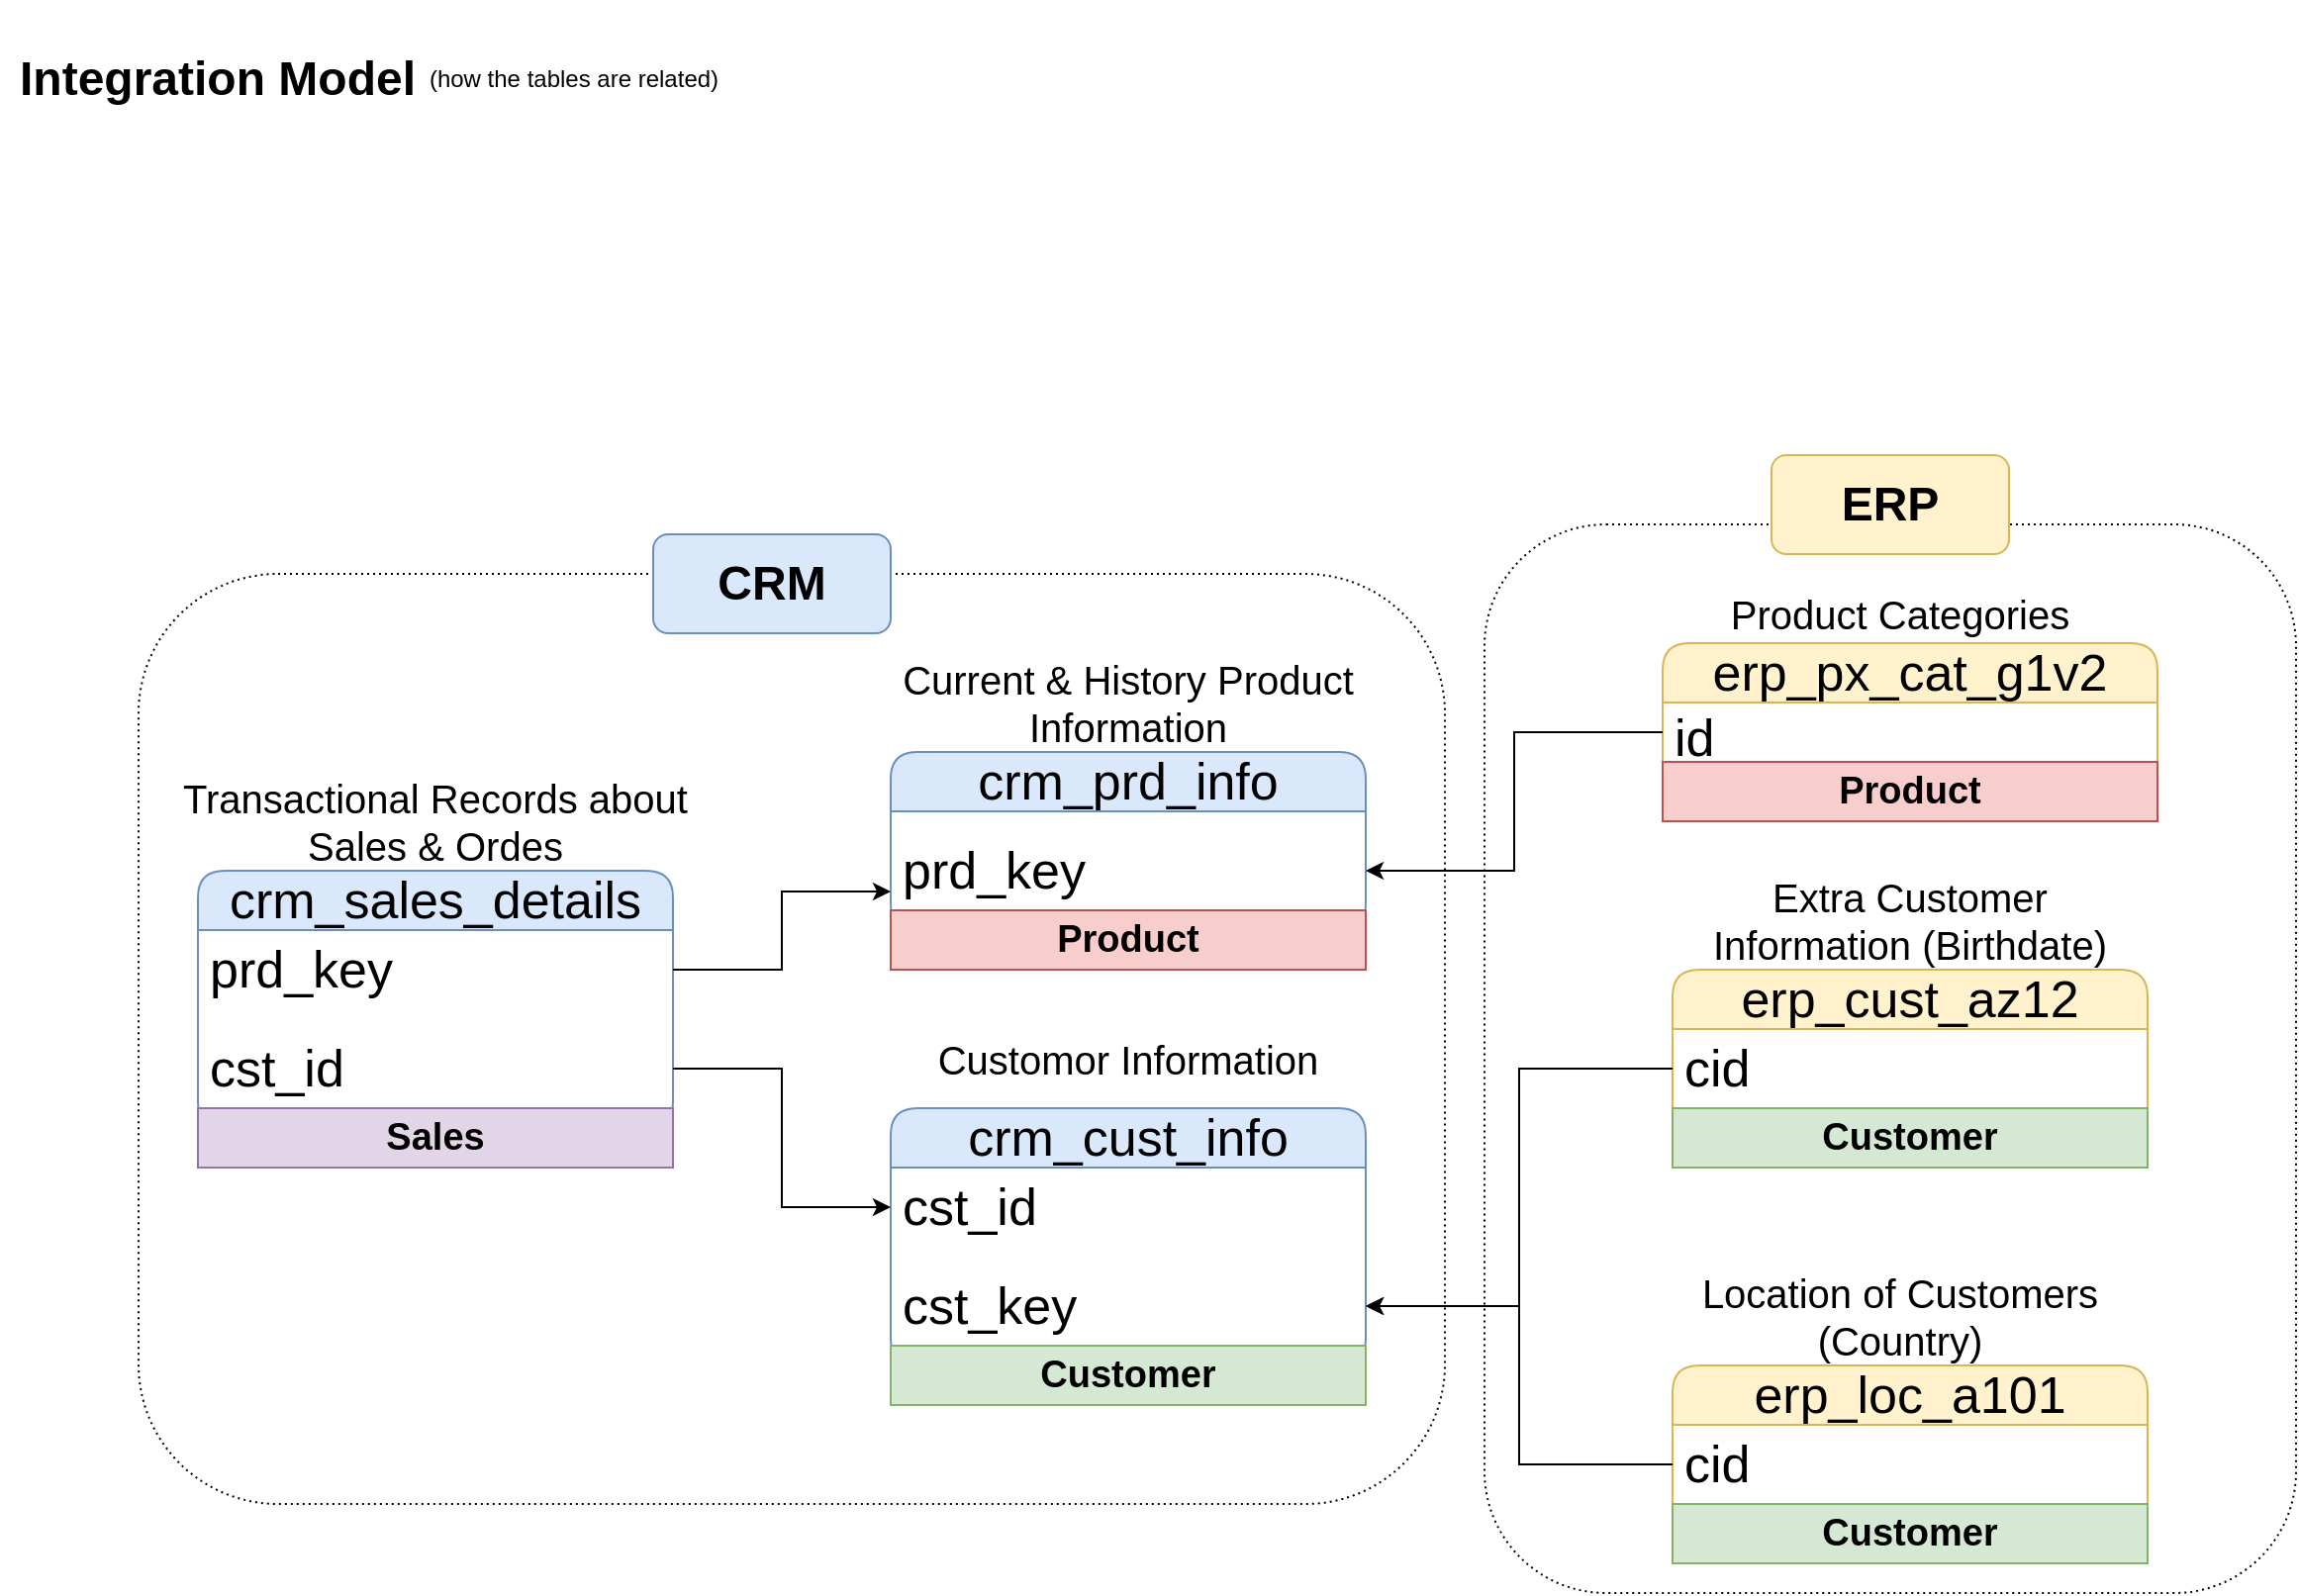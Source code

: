 <mxfile version="28.1.2">
  <diagram name="Stránka-1" id="PM8-xE5hffFL1sf-fdV_">
    <mxGraphModel dx="1340" dy="902" grid="1" gridSize="10" guides="1" tooltips="1" connect="1" arrows="1" fold="1" page="1" pageScale="1" pageWidth="1200" pageHeight="1920" math="0" shadow="0">
      <root>
        <mxCell id="0" />
        <mxCell id="1" parent="0" />
        <mxCell id="YlBTW5NButBAPzw3lULK-37" value="" style="rounded=1;whiteSpace=wrap;html=1;fillColor=none;dashed=1;dashPattern=1 2;" vertex="1" parent="1">
          <mxGeometry x="760" y="265" width="410" height="540" as="geometry" />
        </mxCell>
        <mxCell id="YlBTW5NButBAPzw3lULK-35" value="" style="rounded=1;whiteSpace=wrap;html=1;fillColor=none;dashed=1;dashPattern=1 2;" vertex="1" parent="1">
          <mxGeometry x="80" y="290" width="660" height="470" as="geometry" />
        </mxCell>
        <mxCell id="YlBTW5NButBAPzw3lULK-1" value="Integration Model" style="text;html=1;align=center;verticalAlign=middle;whiteSpace=wrap;rounded=0;fontSize=24;fontStyle=1" vertex="1" parent="1">
          <mxGeometry x="10" width="220" height="80" as="geometry" />
        </mxCell>
        <mxCell id="YlBTW5NButBAPzw3lULK-2" value="(how the tables are related)" style="text;html=1;align=center;verticalAlign=middle;whiteSpace=wrap;rounded=0;" vertex="1" parent="1">
          <mxGeometry x="210" y="25" width="180" height="30" as="geometry" />
        </mxCell>
        <mxCell id="YlBTW5NButBAPzw3lULK-3" value="crm_cust_info" style="swimlane;fontStyle=0;childLayout=stackLayout;horizontal=1;startSize=30;horizontalStack=0;resizeParent=1;resizeParentMax=0;resizeLast=0;collapsible=1;marginBottom=0;whiteSpace=wrap;html=1;rounded=1;fillColor=#dae8fc;strokeColor=#6c8ebf;fontSize=26;" vertex="1" parent="1">
          <mxGeometry x="460" y="560" width="240" height="130" as="geometry" />
        </mxCell>
        <mxCell id="YlBTW5NButBAPzw3lULK-4" value="cst_id" style="text;strokeColor=none;fillColor=none;align=left;verticalAlign=middle;spacingLeft=4;spacingRight=4;overflow=hidden;points=[[0,0.5],[1,0.5]];portConstraint=eastwest;rotatable=0;whiteSpace=wrap;html=1;fontSize=26;" vertex="1" parent="YlBTW5NButBAPzw3lULK-3">
          <mxGeometry y="30" width="240" height="40" as="geometry" />
        </mxCell>
        <mxCell id="YlBTW5NButBAPzw3lULK-24" value="cst_key" style="text;strokeColor=none;fillColor=none;align=left;verticalAlign=middle;spacingLeft=4;spacingRight=4;overflow=hidden;points=[[0,0.5],[1,0.5]];portConstraint=eastwest;rotatable=0;whiteSpace=wrap;html=1;fontSize=26;" vertex="1" parent="YlBTW5NButBAPzw3lULK-3">
          <mxGeometry y="70" width="240" height="60" as="geometry" />
        </mxCell>
        <mxCell id="YlBTW5NButBAPzw3lULK-7" value="Customor Information" style="text;html=1;align=center;verticalAlign=middle;whiteSpace=wrap;rounded=0;fontSize=20;" vertex="1" parent="1">
          <mxGeometry x="480" y="520" width="200" height="30" as="geometry" />
        </mxCell>
        <mxCell id="YlBTW5NButBAPzw3lULK-10" value="crm_prd_info" style="swimlane;fontStyle=0;childLayout=stackLayout;horizontal=1;startSize=30;horizontalStack=0;resizeParent=1;resizeParentMax=0;resizeLast=0;collapsible=1;marginBottom=0;whiteSpace=wrap;html=1;rounded=1;fillColor=#dae8fc;strokeColor=#6c8ebf;fontSize=26;" vertex="1" parent="1">
          <mxGeometry x="460" y="380" width="240" height="90" as="geometry" />
        </mxCell>
        <mxCell id="YlBTW5NButBAPzw3lULK-11" value="prd_key" style="text;strokeColor=none;fillColor=none;align=left;verticalAlign=middle;spacingLeft=4;spacingRight=4;overflow=hidden;points=[[0,0.5],[1,0.5]];portConstraint=eastwest;rotatable=0;whiteSpace=wrap;html=1;fontSize=26;" vertex="1" parent="YlBTW5NButBAPzw3lULK-10">
          <mxGeometry y="30" width="240" height="60" as="geometry" />
        </mxCell>
        <mxCell id="YlBTW5NButBAPzw3lULK-13" value="crm_sales_details" style="swimlane;fontStyle=0;childLayout=stackLayout;horizontal=1;startSize=30;horizontalStack=0;resizeParent=1;resizeParentMax=0;resizeLast=0;collapsible=1;marginBottom=0;whiteSpace=wrap;html=1;rounded=1;fillColor=#dae8fc;strokeColor=#6c8ebf;fontSize=26;" vertex="1" parent="1">
          <mxGeometry x="110" y="440" width="240" height="130" as="geometry" />
        </mxCell>
        <mxCell id="YlBTW5NButBAPzw3lULK-14" value="prd_key" style="text;strokeColor=none;fillColor=none;align=left;verticalAlign=middle;spacingLeft=4;spacingRight=4;overflow=hidden;points=[[0,0.5],[1,0.5]];portConstraint=eastwest;rotatable=0;whiteSpace=wrap;html=1;fontSize=26;" vertex="1" parent="YlBTW5NButBAPzw3lULK-13">
          <mxGeometry y="30" width="240" height="40" as="geometry" />
        </mxCell>
        <mxCell id="YlBTW5NButBAPzw3lULK-16" value="cst_id" style="text;strokeColor=none;fillColor=none;align=left;verticalAlign=middle;spacingLeft=4;spacingRight=4;overflow=hidden;points=[[0,0.5],[1,0.5]];portConstraint=eastwest;rotatable=0;whiteSpace=wrap;html=1;fontSize=26;" vertex="1" parent="YlBTW5NButBAPzw3lULK-13">
          <mxGeometry y="70" width="240" height="60" as="geometry" />
        </mxCell>
        <mxCell id="YlBTW5NButBAPzw3lULK-15" value="Transactional Records about Sales &amp;amp; Ordes" style="text;html=1;align=center;verticalAlign=middle;whiteSpace=wrap;rounded=0;fontSize=20;" vertex="1" parent="1">
          <mxGeometry x="80" y="400" width="300" height="30" as="geometry" />
        </mxCell>
        <mxCell id="YlBTW5NButBAPzw3lULK-12" value="Current &amp;amp; History Product Information" style="text;html=1;align=center;verticalAlign=middle;whiteSpace=wrap;rounded=0;fontSize=20;" vertex="1" parent="1">
          <mxGeometry x="460" y="340" width="240" height="30" as="geometry" />
        </mxCell>
        <mxCell id="YlBTW5NButBAPzw3lULK-19" style="edgeStyle=orthogonalEdgeStyle;rounded=0;orthogonalLoop=1;jettySize=auto;html=1;entryX=0;entryY=0.5;entryDx=0;entryDy=0;" edge="1" parent="1" source="YlBTW5NButBAPzw3lULK-16" target="YlBTW5NButBAPzw3lULK-4">
          <mxGeometry relative="1" as="geometry" />
        </mxCell>
        <mxCell id="YlBTW5NButBAPzw3lULK-20" style="edgeStyle=orthogonalEdgeStyle;rounded=0;orthogonalLoop=1;jettySize=auto;html=1;entryX=0;entryY=0.675;entryDx=0;entryDy=0;entryPerimeter=0;" edge="1" parent="1" source="YlBTW5NButBAPzw3lULK-14" target="YlBTW5NButBAPzw3lULK-11">
          <mxGeometry relative="1" as="geometry" />
        </mxCell>
        <mxCell id="YlBTW5NButBAPzw3lULK-21" value="erp_cust_az12" style="swimlane;fontStyle=0;childLayout=stackLayout;horizontal=1;startSize=30;horizontalStack=0;resizeParent=1;resizeParentMax=0;resizeLast=0;collapsible=1;marginBottom=0;whiteSpace=wrap;html=1;rounded=1;fillColor=#fff2cc;strokeColor=#d6b656;fontSize=26;" vertex="1" parent="1">
          <mxGeometry x="855" y="490" width="240" height="100" as="geometry" />
        </mxCell>
        <mxCell id="YlBTW5NButBAPzw3lULK-22" value="cid" style="text;strokeColor=none;fillColor=none;align=left;verticalAlign=middle;spacingLeft=4;spacingRight=4;overflow=hidden;points=[[0,0.5],[1,0.5]];portConstraint=eastwest;rotatable=0;whiteSpace=wrap;html=1;fontSize=26;" vertex="1" parent="YlBTW5NButBAPzw3lULK-21">
          <mxGeometry y="30" width="240" height="40" as="geometry" />
        </mxCell>
        <mxCell id="YlBTW5NButBAPzw3lULK-43" value="Customer" style="text;html=1;strokeColor=#82b366;fillColor=#d5e8d4;align=center;verticalAlign=middle;whiteSpace=wrap;overflow=hidden;fontSize=19;fontStyle=1" vertex="1" parent="YlBTW5NButBAPzw3lULK-21">
          <mxGeometry y="70" width="240" height="30" as="geometry" />
        </mxCell>
        <mxCell id="YlBTW5NButBAPzw3lULK-23" value="Extra Customer Information (Birthdate)" style="text;html=1;align=center;verticalAlign=middle;whiteSpace=wrap;rounded=0;fontSize=20;" vertex="1" parent="1">
          <mxGeometry x="855" y="450" width="240" height="30" as="geometry" />
        </mxCell>
        <mxCell id="YlBTW5NButBAPzw3lULK-26" style="edgeStyle=orthogonalEdgeStyle;rounded=0;orthogonalLoop=1;jettySize=auto;html=1;" edge="1" parent="1" source="YlBTW5NButBAPzw3lULK-22" target="YlBTW5NButBAPzw3lULK-24">
          <mxGeometry relative="1" as="geometry" />
        </mxCell>
        <mxCell id="YlBTW5NButBAPzw3lULK-27" value="erp_loc_a101" style="swimlane;fontStyle=0;childLayout=stackLayout;horizontal=1;startSize=30;horizontalStack=0;resizeParent=1;resizeParentMax=0;resizeLast=0;collapsible=1;marginBottom=0;whiteSpace=wrap;html=1;rounded=1;fillColor=#fff2cc;strokeColor=#d6b656;fontSize=26;" vertex="1" parent="1">
          <mxGeometry x="855" y="690" width="240" height="100" as="geometry" />
        </mxCell>
        <mxCell id="YlBTW5NButBAPzw3lULK-28" value="cid" style="text;strokeColor=none;fillColor=none;align=left;verticalAlign=middle;spacingLeft=4;spacingRight=4;overflow=hidden;points=[[0,0.5],[1,0.5]];portConstraint=eastwest;rotatable=0;whiteSpace=wrap;html=1;fontSize=26;" vertex="1" parent="YlBTW5NButBAPzw3lULK-27">
          <mxGeometry y="30" width="240" height="40" as="geometry" />
        </mxCell>
        <mxCell id="YlBTW5NButBAPzw3lULK-42" value="Customer" style="text;html=1;strokeColor=#82b366;fillColor=#d5e8d4;align=center;verticalAlign=middle;whiteSpace=wrap;overflow=hidden;fontSize=19;fontStyle=1" vertex="1" parent="YlBTW5NButBAPzw3lULK-27">
          <mxGeometry y="70" width="240" height="30" as="geometry" />
        </mxCell>
        <mxCell id="YlBTW5NButBAPzw3lULK-29" value="Location of Customers (Country)" style="text;html=1;align=center;verticalAlign=middle;whiteSpace=wrap;rounded=0;fontSize=20;" vertex="1" parent="1">
          <mxGeometry x="850" y="650" width="240" height="30" as="geometry" />
        </mxCell>
        <mxCell id="YlBTW5NButBAPzw3lULK-30" style="edgeStyle=orthogonalEdgeStyle;rounded=0;orthogonalLoop=1;jettySize=auto;html=1;entryX=1;entryY=0.5;entryDx=0;entryDy=0;" edge="1" parent="1" source="YlBTW5NButBAPzw3lULK-28" target="YlBTW5NButBAPzw3lULK-24">
          <mxGeometry relative="1" as="geometry" />
        </mxCell>
        <mxCell id="YlBTW5NButBAPzw3lULK-31" value="erp_px_cat_g1v2" style="swimlane;fontStyle=0;childLayout=stackLayout;horizontal=1;startSize=30;horizontalStack=0;resizeParent=1;resizeParentMax=0;resizeLast=0;collapsible=1;marginBottom=0;whiteSpace=wrap;html=1;rounded=1;fillColor=#fff2cc;strokeColor=#d6b656;fontSize=26;" vertex="1" parent="1">
          <mxGeometry x="850" y="325" width="250" height="90" as="geometry" />
        </mxCell>
        <mxCell id="YlBTW5NButBAPzw3lULK-32" value="id" style="text;strokeColor=none;fillColor=none;align=left;verticalAlign=middle;spacingLeft=4;spacingRight=4;overflow=hidden;points=[[0,0.5],[1,0.5]];portConstraint=eastwest;rotatable=0;whiteSpace=wrap;html=1;fontSize=26;" vertex="1" parent="YlBTW5NButBAPzw3lULK-31">
          <mxGeometry y="30" width="250" height="30" as="geometry" />
        </mxCell>
        <mxCell id="YlBTW5NButBAPzw3lULK-40" value="Product" style="text;html=1;strokeColor=#b85450;fillColor=#f8cecc;align=center;verticalAlign=middle;whiteSpace=wrap;overflow=hidden;fontSize=19;fontStyle=1" vertex="1" parent="YlBTW5NButBAPzw3lULK-31">
          <mxGeometry y="60" width="250" height="30" as="geometry" />
        </mxCell>
        <mxCell id="YlBTW5NButBAPzw3lULK-33" value="Product Categories" style="text;html=1;align=center;verticalAlign=middle;whiteSpace=wrap;rounded=0;fontSize=20;" vertex="1" parent="1">
          <mxGeometry x="850" y="295" width="240" height="30" as="geometry" />
        </mxCell>
        <mxCell id="YlBTW5NButBAPzw3lULK-34" style="edgeStyle=orthogonalEdgeStyle;rounded=0;orthogonalLoop=1;jettySize=auto;html=1;entryX=1;entryY=0.5;entryDx=0;entryDy=0;" edge="1" parent="1" source="YlBTW5NButBAPzw3lULK-32" target="YlBTW5NButBAPzw3lULK-11">
          <mxGeometry relative="1" as="geometry" />
        </mxCell>
        <mxCell id="YlBTW5NButBAPzw3lULK-36" value="CRM" style="rounded=1;whiteSpace=wrap;html=1;fontSize=24;fontStyle=1;fillColor=#dae8fc;strokeColor=#6c8ebf;" vertex="1" parent="1">
          <mxGeometry x="340" y="270" width="120" height="50" as="geometry" />
        </mxCell>
        <mxCell id="YlBTW5NButBAPzw3lULK-38" value="ERP" style="rounded=1;whiteSpace=wrap;html=1;fontSize=24;fontStyle=1;fillColor=#fff2cc;strokeColor=#d6b656;" vertex="1" parent="1">
          <mxGeometry x="905" y="230" width="120" height="50" as="geometry" />
        </mxCell>
        <mxCell id="YlBTW5NButBAPzw3lULK-39" value="Product" style="text;html=1;strokeColor=#b85450;fillColor=#f8cecc;align=center;verticalAlign=middle;whiteSpace=wrap;overflow=hidden;fontSize=19;fontStyle=1" vertex="1" parent="1">
          <mxGeometry x="460" y="460" width="240" height="30" as="geometry" />
        </mxCell>
        <mxCell id="YlBTW5NButBAPzw3lULK-41" value="Customer" style="text;html=1;strokeColor=#82b366;fillColor=#d5e8d4;align=center;verticalAlign=middle;whiteSpace=wrap;overflow=hidden;fontSize=19;fontStyle=1" vertex="1" parent="1">
          <mxGeometry x="460" y="680" width="240" height="30" as="geometry" />
        </mxCell>
        <mxCell id="YlBTW5NButBAPzw3lULK-44" value="Sales" style="text;html=1;strokeColor=#9673a6;fillColor=#e1d5e7;align=center;verticalAlign=middle;whiteSpace=wrap;overflow=hidden;fontSize=19;fontStyle=1" vertex="1" parent="1">
          <mxGeometry x="110" y="560" width="240" height="30" as="geometry" />
        </mxCell>
      </root>
    </mxGraphModel>
  </diagram>
</mxfile>
